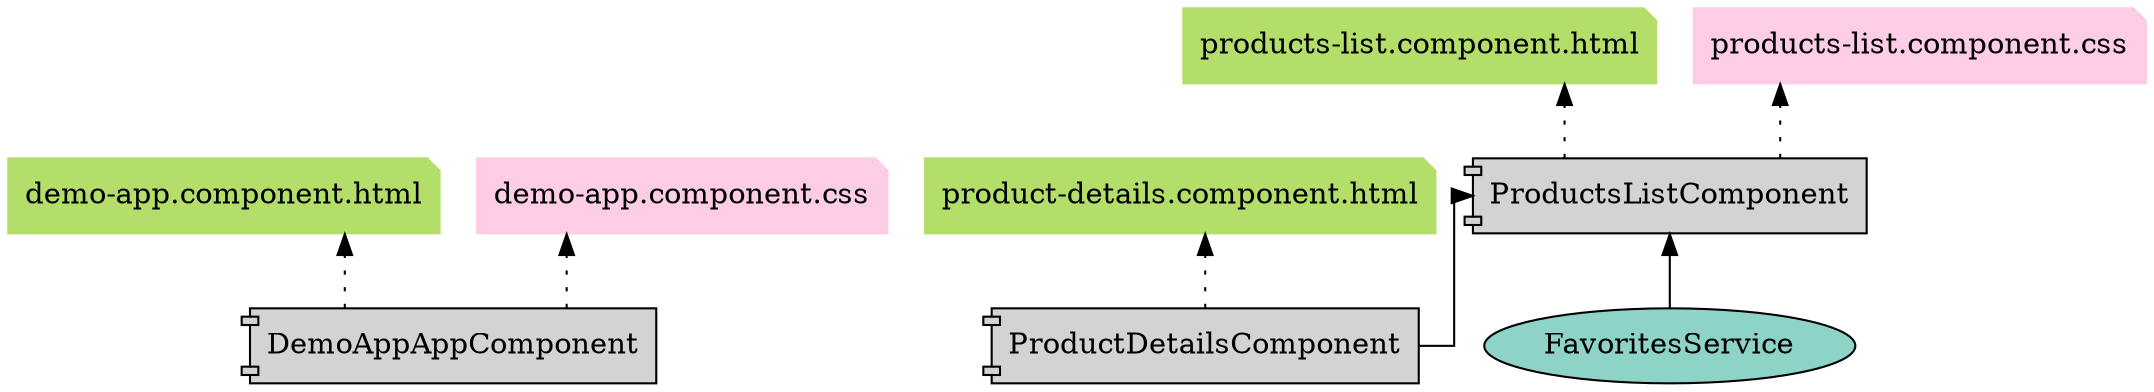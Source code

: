 digraph dependencies { node[shape="ellipse", style="filled", colorscheme=set312];splines=ortho; rankdir=BT;  subgraph "DemoAppAppComponent" { label="app/demo-app.component.ts"; "DemoAppAppComponent" [shape="component"];     node[shape="cds", style="filled", color=5];   node[shape="note", style="filled", color=7];  "demo-app.component.html" []; "DemoAppAppComponent" -> "demo-app.component.html" [style=dotted];   node[shape="note", style="filled", color=8];  "demo-app.component.css" []; "DemoAppAppComponent" -> "demo-app.component.css" [style=dotted];   }  subgraph "ProductDetailsComponent" { label="app/products/product-details.component.ts"; "ProductDetailsComponent" [shape="component"];     node[shape="cds", style="filled", color=5];   node[shape="note", style="filled", color=7];  "product-details.component.html" []; "ProductDetailsComponent" -> "product-details.component.html" [style=dotted];   node[shape="note", style="filled", color=8];   }  subgraph "ProductsListComponent" { label="app/products/products-list.component.ts"; "ProductsListComponent" [shape="component"];   "FavoritesService" [fillcolor=1, shape="ellipse"]; "FavoritesService" -> "ProductsListComponent" ;    node[shape="cds", style="filled", color=5];  "ProductDetailsComponent" []; "ProductDetailsComponent" -> "ProductsListComponent" ;   node[shape="note", style="filled", color=7];  "products-list.component.html" []; "ProductsListComponent" -> "products-list.component.html" [style=dotted];   node[shape="note", style="filled", color=8];  "products-list.component.css" []; "ProductsListComponent" -> "products-list.component.css" [style=dotted];   } }